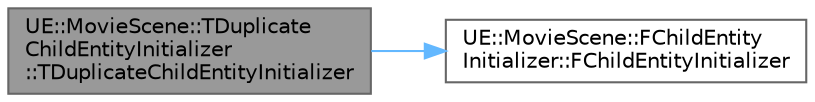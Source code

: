 digraph "UE::MovieScene::TDuplicateChildEntityInitializer::TDuplicateChildEntityInitializer"
{
 // INTERACTIVE_SVG=YES
 // LATEX_PDF_SIZE
  bgcolor="transparent";
  edge [fontname=Helvetica,fontsize=10,labelfontname=Helvetica,labelfontsize=10];
  node [fontname=Helvetica,fontsize=10,shape=box,height=0.2,width=0.4];
  rankdir="LR";
  Node1 [id="Node000001",label="UE::MovieScene::TDuplicate\lChildEntityInitializer\l::TDuplicateChildEntityInitializer",height=0.2,width=0.4,color="gray40", fillcolor="grey60", style="filled", fontcolor="black",tooltip=" "];
  Node1 -> Node2 [id="edge1_Node000001_Node000002",color="steelblue1",style="solid",tooltip=" "];
  Node2 [id="Node000002",label="UE::MovieScene::FChildEntity\lInitializer::FChildEntityInitializer",height=0.2,width=0.4,color="grey40", fillcolor="white", style="filled",URL="$d2/db6/structUE_1_1MovieScene_1_1FChildEntityInitializer.html#aa3ffe3b3da19574c7c3a0141fa4b6be4",tooltip=" "];
}
